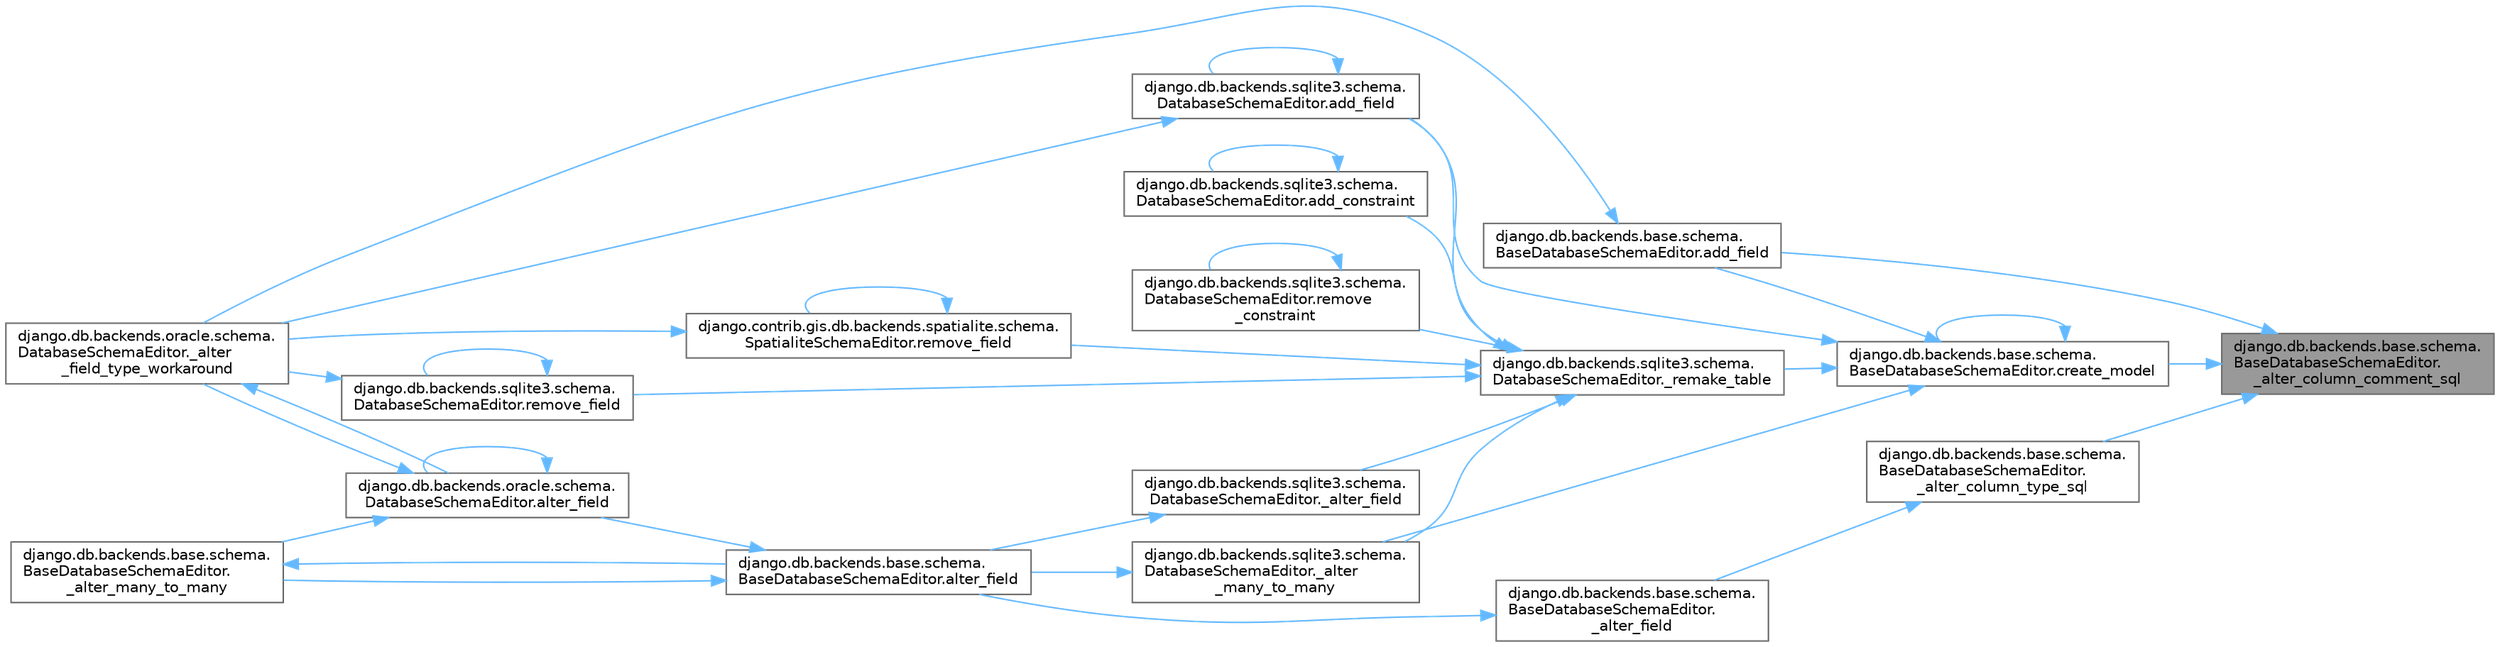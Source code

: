 digraph "django.db.backends.base.schema.BaseDatabaseSchemaEditor._alter_column_comment_sql"
{
 // LATEX_PDF_SIZE
  bgcolor="transparent";
  edge [fontname=Helvetica,fontsize=10,labelfontname=Helvetica,labelfontsize=10];
  node [fontname=Helvetica,fontsize=10,shape=box,height=0.2,width=0.4];
  rankdir="RL";
  Node1 [id="Node000001",label="django.db.backends.base.schema.\lBaseDatabaseSchemaEditor.\l_alter_column_comment_sql",height=0.2,width=0.4,color="gray40", fillcolor="grey60", style="filled", fontcolor="black",tooltip=" "];
  Node1 -> Node2 [id="edge1_Node000001_Node000002",dir="back",color="steelblue1",style="solid",tooltip=" "];
  Node2 [id="Node000002",label="django.db.backends.base.schema.\lBaseDatabaseSchemaEditor.\l_alter_column_type_sql",height=0.2,width=0.4,color="grey40", fillcolor="white", style="filled",URL="$classdjango_1_1db_1_1backends_1_1base_1_1schema_1_1_base_database_schema_editor.html#a8f52c548a912ce13bfa6b395458630c1",tooltip=" "];
  Node2 -> Node3 [id="edge2_Node000002_Node000003",dir="back",color="steelblue1",style="solid",tooltip=" "];
  Node3 [id="Node000003",label="django.db.backends.base.schema.\lBaseDatabaseSchemaEditor.\l_alter_field",height=0.2,width=0.4,color="grey40", fillcolor="white", style="filled",URL="$classdjango_1_1db_1_1backends_1_1base_1_1schema_1_1_base_database_schema_editor.html#afcda33e5b1eb760a5a66c09033f1b75c",tooltip=" "];
  Node3 -> Node4 [id="edge3_Node000003_Node000004",dir="back",color="steelblue1",style="solid",tooltip=" "];
  Node4 [id="Node000004",label="django.db.backends.base.schema.\lBaseDatabaseSchemaEditor.alter_field",height=0.2,width=0.4,color="grey40", fillcolor="white", style="filled",URL="$classdjango_1_1db_1_1backends_1_1base_1_1schema_1_1_base_database_schema_editor.html#ab1e8119bc95148d911edd2b67ff9f6bd",tooltip=" "];
  Node4 -> Node5 [id="edge4_Node000004_Node000005",dir="back",color="steelblue1",style="solid",tooltip=" "];
  Node5 [id="Node000005",label="django.db.backends.base.schema.\lBaseDatabaseSchemaEditor.\l_alter_many_to_many",height=0.2,width=0.4,color="grey40", fillcolor="white", style="filled",URL="$classdjango_1_1db_1_1backends_1_1base_1_1schema_1_1_base_database_schema_editor.html#a9774e6eb9ebfca5a149ac43b84a5ce33",tooltip=" "];
  Node5 -> Node4 [id="edge5_Node000005_Node000004",dir="back",color="steelblue1",style="solid",tooltip=" "];
  Node4 -> Node6 [id="edge6_Node000004_Node000006",dir="back",color="steelblue1",style="solid",tooltip=" "];
  Node6 [id="Node000006",label="django.db.backends.oracle.schema.\lDatabaseSchemaEditor.alter_field",height=0.2,width=0.4,color="grey40", fillcolor="white", style="filled",URL="$classdjango_1_1db_1_1backends_1_1oracle_1_1schema_1_1_database_schema_editor.html#abeddc040d6a7af1ca57aee72ee85784f",tooltip=" "];
  Node6 -> Node7 [id="edge7_Node000006_Node000007",dir="back",color="steelblue1",style="solid",tooltip=" "];
  Node7 [id="Node000007",label="django.db.backends.oracle.schema.\lDatabaseSchemaEditor._alter\l_field_type_workaround",height=0.2,width=0.4,color="grey40", fillcolor="white", style="filled",URL="$classdjango_1_1db_1_1backends_1_1oracle_1_1schema_1_1_database_schema_editor.html#a78bc314f7e1030c1ef072c72a185ebd5",tooltip=" "];
  Node7 -> Node6 [id="edge8_Node000007_Node000006",dir="back",color="steelblue1",style="solid",tooltip=" "];
  Node6 -> Node5 [id="edge9_Node000006_Node000005",dir="back",color="steelblue1",style="solid",tooltip=" "];
  Node6 -> Node6 [id="edge10_Node000006_Node000006",dir="back",color="steelblue1",style="solid",tooltip=" "];
  Node1 -> Node8 [id="edge11_Node000001_Node000008",dir="back",color="steelblue1",style="solid",tooltip=" "];
  Node8 [id="Node000008",label="django.db.backends.base.schema.\lBaseDatabaseSchemaEditor.add_field",height=0.2,width=0.4,color="grey40", fillcolor="white", style="filled",URL="$classdjango_1_1db_1_1backends_1_1base_1_1schema_1_1_base_database_schema_editor.html#affe03b0f7c180f8cb5759a5cff4f006a",tooltip=" "];
  Node8 -> Node7 [id="edge12_Node000008_Node000007",dir="back",color="steelblue1",style="solid",tooltip=" "];
  Node1 -> Node9 [id="edge13_Node000001_Node000009",dir="back",color="steelblue1",style="solid",tooltip=" "];
  Node9 [id="Node000009",label="django.db.backends.base.schema.\lBaseDatabaseSchemaEditor.create_model",height=0.2,width=0.4,color="grey40", fillcolor="white", style="filled",URL="$classdjango_1_1db_1_1backends_1_1base_1_1schema_1_1_base_database_schema_editor.html#a802611d84fc67073227f245b7e881331",tooltip=" "];
  Node9 -> Node10 [id="edge14_Node000009_Node000010",dir="back",color="steelblue1",style="solid",tooltip=" "];
  Node10 [id="Node000010",label="django.db.backends.sqlite3.schema.\lDatabaseSchemaEditor._alter\l_many_to_many",height=0.2,width=0.4,color="grey40", fillcolor="white", style="filled",URL="$classdjango_1_1db_1_1backends_1_1sqlite3_1_1schema_1_1_database_schema_editor.html#a0eb5631cba4809779acc541260e47610",tooltip=" "];
  Node10 -> Node4 [id="edge15_Node000010_Node000004",dir="back",color="steelblue1",style="solid",tooltip=" "];
  Node9 -> Node11 [id="edge16_Node000009_Node000011",dir="back",color="steelblue1",style="solid",tooltip=" "];
  Node11 [id="Node000011",label="django.db.backends.sqlite3.schema.\lDatabaseSchemaEditor._remake_table",height=0.2,width=0.4,color="grey40", fillcolor="white", style="filled",URL="$classdjango_1_1db_1_1backends_1_1sqlite3_1_1schema_1_1_database_schema_editor.html#a9b5b247b2cd836c48a65726025b45e11",tooltip=" "];
  Node11 -> Node12 [id="edge17_Node000011_Node000012",dir="back",color="steelblue1",style="solid",tooltip=" "];
  Node12 [id="Node000012",label="django.db.backends.sqlite3.schema.\lDatabaseSchemaEditor._alter_field",height=0.2,width=0.4,color="grey40", fillcolor="white", style="filled",URL="$classdjango_1_1db_1_1backends_1_1sqlite3_1_1schema_1_1_database_schema_editor.html#ab256c1d60756ea054e7249a3aa80d43b",tooltip=" "];
  Node12 -> Node4 [id="edge18_Node000012_Node000004",dir="back",color="steelblue1",style="solid",tooltip=" "];
  Node11 -> Node10 [id="edge19_Node000011_Node000010",dir="back",color="steelblue1",style="solid",tooltip=" "];
  Node11 -> Node13 [id="edge20_Node000011_Node000013",dir="back",color="steelblue1",style="solid",tooltip=" "];
  Node13 [id="Node000013",label="django.db.backends.sqlite3.schema.\lDatabaseSchemaEditor.add_constraint",height=0.2,width=0.4,color="grey40", fillcolor="white", style="filled",URL="$classdjango_1_1db_1_1backends_1_1sqlite3_1_1schema_1_1_database_schema_editor.html#a7eb97cc68176d5b2f8034c1c14b3efec",tooltip=" "];
  Node13 -> Node13 [id="edge21_Node000013_Node000013",dir="back",color="steelblue1",style="solid",tooltip=" "];
  Node11 -> Node14 [id="edge22_Node000011_Node000014",dir="back",color="steelblue1",style="solid",tooltip=" "];
  Node14 [id="Node000014",label="django.db.backends.sqlite3.schema.\lDatabaseSchemaEditor.add_field",height=0.2,width=0.4,color="grey40", fillcolor="white", style="filled",URL="$classdjango_1_1db_1_1backends_1_1sqlite3_1_1schema_1_1_database_schema_editor.html#a86ab5e51a9418ae6d274cd67fed8ba0b",tooltip=" "];
  Node14 -> Node7 [id="edge23_Node000014_Node000007",dir="back",color="steelblue1",style="solid",tooltip=" "];
  Node14 -> Node14 [id="edge24_Node000014_Node000014",dir="back",color="steelblue1",style="solid",tooltip=" "];
  Node11 -> Node15 [id="edge25_Node000011_Node000015",dir="back",color="steelblue1",style="solid",tooltip=" "];
  Node15 [id="Node000015",label="django.db.backends.sqlite3.schema.\lDatabaseSchemaEditor.remove\l_constraint",height=0.2,width=0.4,color="grey40", fillcolor="white", style="filled",URL="$classdjango_1_1db_1_1backends_1_1sqlite3_1_1schema_1_1_database_schema_editor.html#a15c05aace4b1bc1e620abed0a51abeb2",tooltip=" "];
  Node15 -> Node15 [id="edge26_Node000015_Node000015",dir="back",color="steelblue1",style="solid",tooltip=" "];
  Node11 -> Node16 [id="edge27_Node000011_Node000016",dir="back",color="steelblue1",style="solid",tooltip=" "];
  Node16 [id="Node000016",label="django.contrib.gis.db.backends.spatialite.schema.\lSpatialiteSchemaEditor.remove_field",height=0.2,width=0.4,color="grey40", fillcolor="white", style="filled",URL="$classdjango_1_1contrib_1_1gis_1_1db_1_1backends_1_1spatialite_1_1schema_1_1_spatialite_schema_editor.html#a4c59cbfa609b5ed7dc5f235d65898ed4",tooltip=" "];
  Node16 -> Node7 [id="edge28_Node000016_Node000007",dir="back",color="steelblue1",style="solid",tooltip=" "];
  Node16 -> Node16 [id="edge29_Node000016_Node000016",dir="back",color="steelblue1",style="solid",tooltip=" "];
  Node11 -> Node17 [id="edge30_Node000011_Node000017",dir="back",color="steelblue1",style="solid",tooltip=" "];
  Node17 [id="Node000017",label="django.db.backends.sqlite3.schema.\lDatabaseSchemaEditor.remove_field",height=0.2,width=0.4,color="grey40", fillcolor="white", style="filled",URL="$classdjango_1_1db_1_1backends_1_1sqlite3_1_1schema_1_1_database_schema_editor.html#a1cb65c15605e13a0cd3720cb93894d26",tooltip=" "];
  Node17 -> Node7 [id="edge31_Node000017_Node000007",dir="back",color="steelblue1",style="solid",tooltip=" "];
  Node17 -> Node17 [id="edge32_Node000017_Node000017",dir="back",color="steelblue1",style="solid",tooltip=" "];
  Node9 -> Node8 [id="edge33_Node000009_Node000008",dir="back",color="steelblue1",style="solid",tooltip=" "];
  Node9 -> Node14 [id="edge34_Node000009_Node000014",dir="back",color="steelblue1",style="solid",tooltip=" "];
  Node9 -> Node9 [id="edge35_Node000009_Node000009",dir="back",color="steelblue1",style="solid",tooltip=" "];
}
